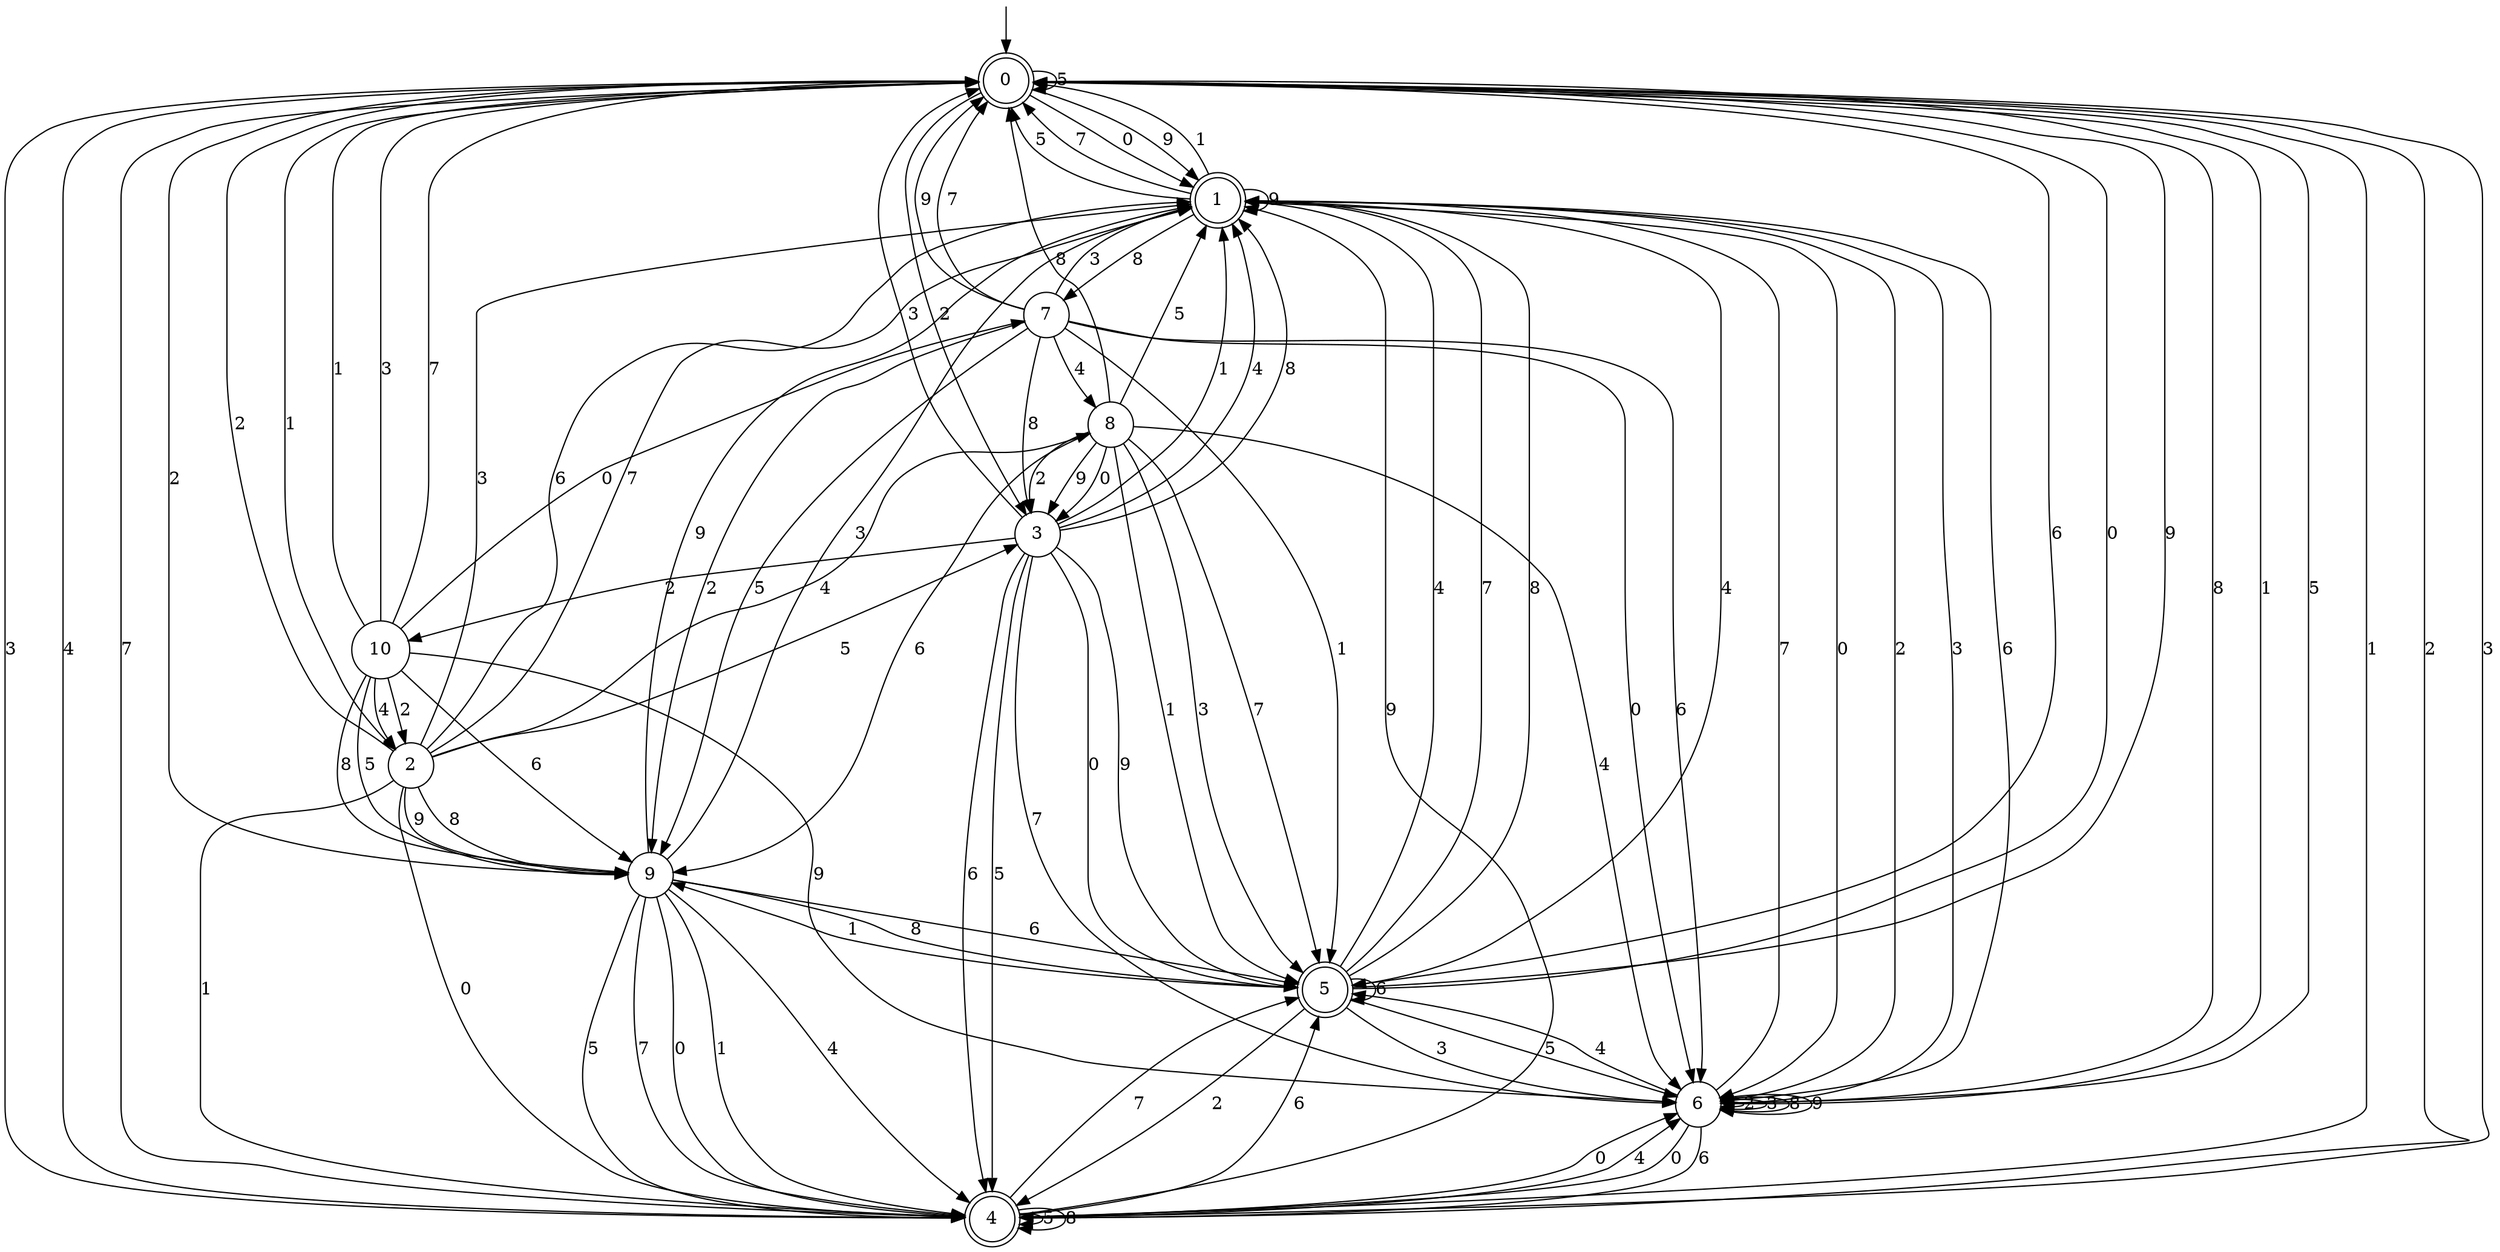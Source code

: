 digraph g {

	s0 [shape="doublecircle" label="0"];
	s1 [shape="doublecircle" label="1"];
	s2 [shape="circle" label="2"];
	s3 [shape="circle" label="3"];
	s4 [shape="doublecircle" label="4"];
	s5 [shape="doublecircle" label="5"];
	s6 [shape="circle" label="6"];
	s7 [shape="circle" label="7"];
	s8 [shape="circle" label="8"];
	s9 [shape="circle" label="9"];
	s10 [shape="circle" label="10"];
	s0 -> s1 [label="0"];
	s0 -> s2 [label="1"];
	s0 -> s3 [label="2"];
	s0 -> s4 [label="3"];
	s0 -> s4 [label="4"];
	s0 -> s0 [label="5"];
	s0 -> s5 [label="6"];
	s0 -> s4 [label="7"];
	s0 -> s6 [label="8"];
	s0 -> s1 [label="9"];
	s1 -> s6 [label="0"];
	s1 -> s0 [label="1"];
	s1 -> s6 [label="2"];
	s1 -> s6 [label="3"];
	s1 -> s5 [label="4"];
	s1 -> s0 [label="5"];
	s1 -> s6 [label="6"];
	s1 -> s0 [label="7"];
	s1 -> s7 [label="8"];
	s1 -> s1 [label="9"];
	s2 -> s4 [label="0"];
	s2 -> s4 [label="1"];
	s2 -> s0 [label="2"];
	s2 -> s1 [label="3"];
	s2 -> s8 [label="4"];
	s2 -> s3 [label="5"];
	s2 -> s1 [label="6"];
	s2 -> s1 [label="7"];
	s2 -> s9 [label="8"];
	s2 -> s9 [label="9"];
	s3 -> s5 [label="0"];
	s3 -> s1 [label="1"];
	s3 -> s10 [label="2"];
	s3 -> s0 [label="3"];
	s3 -> s1 [label="4"];
	s3 -> s4 [label="5"];
	s3 -> s4 [label="6"];
	s3 -> s6 [label="7"];
	s3 -> s1 [label="8"];
	s3 -> s5 [label="9"];
	s4 -> s6 [label="0"];
	s4 -> s0 [label="1"];
	s4 -> s0 [label="2"];
	s4 -> s0 [label="3"];
	s4 -> s6 [label="4"];
	s4 -> s4 [label="5"];
	s4 -> s5 [label="6"];
	s4 -> s5 [label="7"];
	s4 -> s4 [label="8"];
	s4 -> s1 [label="9"];
	s5 -> s0 [label="0"];
	s5 -> s9 [label="1"];
	s5 -> s4 [label="2"];
	s5 -> s6 [label="3"];
	s5 -> s1 [label="4"];
	s5 -> s6 [label="5"];
	s5 -> s5 [label="6"];
	s5 -> s1 [label="7"];
	s5 -> s1 [label="8"];
	s5 -> s0 [label="9"];
	s6 -> s4 [label="0"];
	s6 -> s0 [label="1"];
	s6 -> s6 [label="2"];
	s6 -> s6 [label="3"];
	s6 -> s5 [label="4"];
	s6 -> s0 [label="5"];
	s6 -> s4 [label="6"];
	s6 -> s1 [label="7"];
	s6 -> s6 [label="8"];
	s6 -> s6 [label="9"];
	s7 -> s6 [label="0"];
	s7 -> s5 [label="1"];
	s7 -> s9 [label="2"];
	s7 -> s1 [label="3"];
	s7 -> s8 [label="4"];
	s7 -> s9 [label="5"];
	s7 -> s6 [label="6"];
	s7 -> s0 [label="7"];
	s7 -> s3 [label="8"];
	s7 -> s0 [label="9"];
	s8 -> s3 [label="0"];
	s8 -> s5 [label="1"];
	s8 -> s3 [label="2"];
	s8 -> s5 [label="3"];
	s8 -> s6 [label="4"];
	s8 -> s1 [label="5"];
	s8 -> s9 [label="6"];
	s8 -> s5 [label="7"];
	s8 -> s0 [label="8"];
	s8 -> s3 [label="9"];
	s9 -> s4 [label="0"];
	s9 -> s4 [label="1"];
	s9 -> s0 [label="2"];
	s9 -> s1 [label="3"];
	s9 -> s4 [label="4"];
	s9 -> s4 [label="5"];
	s9 -> s5 [label="6"];
	s9 -> s4 [label="7"];
	s9 -> s5 [label="8"];
	s9 -> s1 [label="9"];
	s10 -> s7 [label="0"];
	s10 -> s0 [label="1"];
	s10 -> s2 [label="2"];
	s10 -> s0 [label="3"];
	s10 -> s2 [label="4"];
	s10 -> s9 [label="5"];
	s10 -> s9 [label="6"];
	s10 -> s0 [label="7"];
	s10 -> s9 [label="8"];
	s10 -> s6 [label="9"];

__start0 [label="" shape="none" width="0" height="0"];
__start0 -> s0;

}
